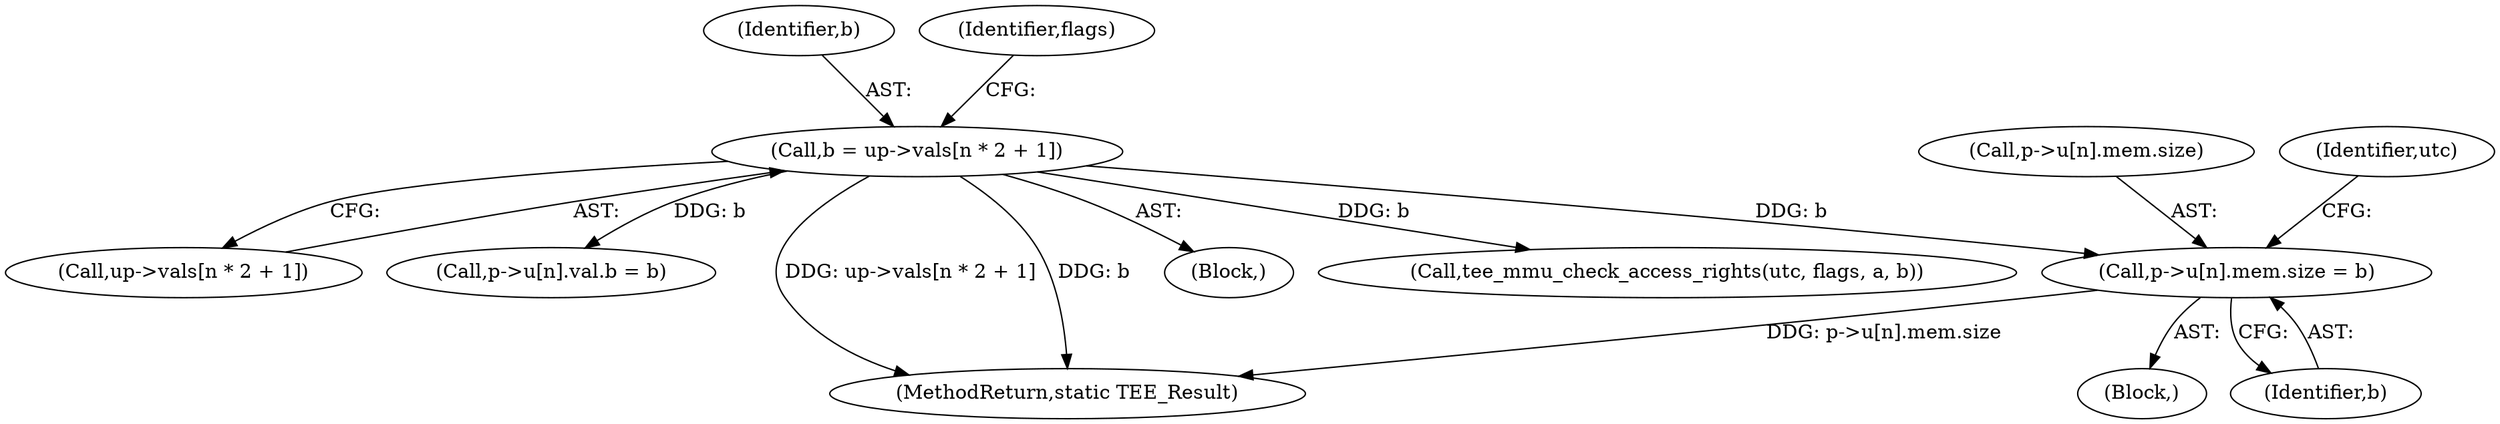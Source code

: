 digraph "0_optee_os_d5c5b0b77b2b589666024d219a8007b3f5b6faeb_0@pointer" {
"1000190" [label="(Call,p->u[n].mem.size = b)"];
"1000139" [label="(Call,b = up->vals[n * 2 + 1])"];
"1000191" [label="(Call,p->u[n].mem.size)"];
"1000140" [label="(Identifier,b)"];
"1000200" [label="(Identifier,b)"];
"1000127" [label="(Block,)"];
"1000202" [label="(Call,tee_mmu_check_access_rights(utc, flags, a, b))"];
"1000160" [label="(Block,)"];
"1000141" [label="(Call,up->vals[n * 2 + 1])"];
"1000203" [label="(Identifier,utc)"];
"1000190" [label="(Call,p->u[n].mem.size = b)"];
"1000223" [label="(Call,p->u[n].val.b = b)"];
"1000152" [label="(Identifier,flags)"];
"1000139" [label="(Call,b = up->vals[n * 2 + 1])"];
"1000253" [label="(MethodReturn,static TEE_Result)"];
"1000190" -> "1000160"  [label="AST: "];
"1000190" -> "1000200"  [label="CFG: "];
"1000191" -> "1000190"  [label="AST: "];
"1000200" -> "1000190"  [label="AST: "];
"1000203" -> "1000190"  [label="CFG: "];
"1000190" -> "1000253"  [label="DDG: p->u[n].mem.size"];
"1000139" -> "1000190"  [label="DDG: b"];
"1000139" -> "1000127"  [label="AST: "];
"1000139" -> "1000141"  [label="CFG: "];
"1000140" -> "1000139"  [label="AST: "];
"1000141" -> "1000139"  [label="AST: "];
"1000152" -> "1000139"  [label="CFG: "];
"1000139" -> "1000253"  [label="DDG: up->vals[n * 2 + 1]"];
"1000139" -> "1000253"  [label="DDG: b"];
"1000139" -> "1000202"  [label="DDG: b"];
"1000139" -> "1000223"  [label="DDG: b"];
}
